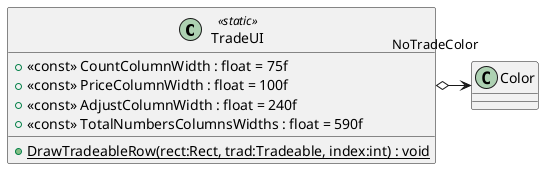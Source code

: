@startuml
class TradeUI <<static>> {
    + <<const>> CountColumnWidth : float = 75f
    + <<const>> PriceColumnWidth : float = 100f
    + <<const>> AdjustColumnWidth : float = 240f
    + <<const>> TotalNumbersColumnsWidths : float = 590f
    + {static} DrawTradeableRow(rect:Rect, trad:Tradeable, index:int) : void
}
TradeUI o-> "NoTradeColor" Color
@enduml
